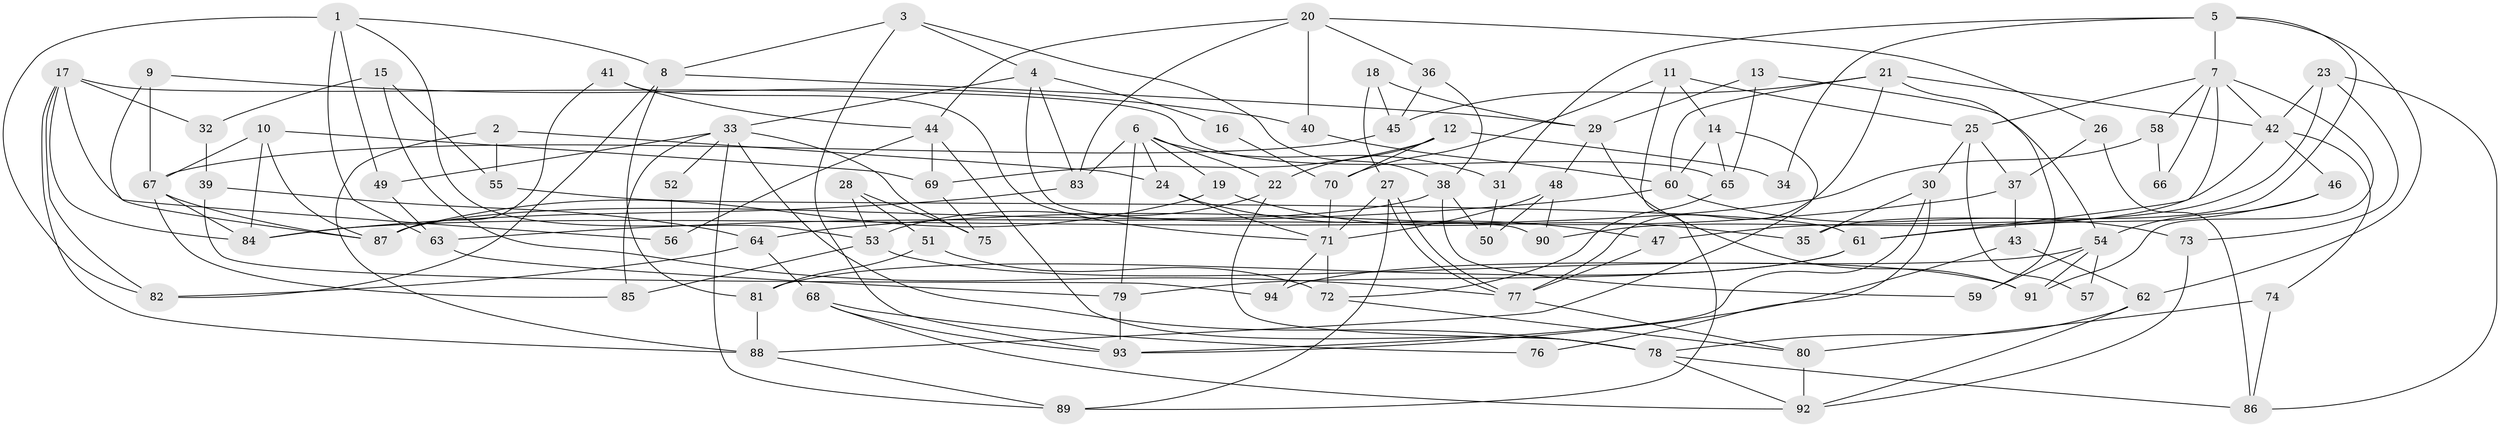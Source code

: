 // Generated by graph-tools (version 1.1) at 2025/14/03/09/25 04:14:56]
// undirected, 94 vertices, 188 edges
graph export_dot {
graph [start="1"]
  node [color=gray90,style=filled];
  1;
  2;
  3;
  4;
  5;
  6;
  7;
  8;
  9;
  10;
  11;
  12;
  13;
  14;
  15;
  16;
  17;
  18;
  19;
  20;
  21;
  22;
  23;
  24;
  25;
  26;
  27;
  28;
  29;
  30;
  31;
  32;
  33;
  34;
  35;
  36;
  37;
  38;
  39;
  40;
  41;
  42;
  43;
  44;
  45;
  46;
  47;
  48;
  49;
  50;
  51;
  52;
  53;
  54;
  55;
  56;
  57;
  58;
  59;
  60;
  61;
  62;
  63;
  64;
  65;
  66;
  67;
  68;
  69;
  70;
  71;
  72;
  73;
  74;
  75;
  76;
  77;
  78;
  79;
  80;
  81;
  82;
  83;
  84;
  85;
  86;
  87;
  88;
  89;
  90;
  91;
  92;
  93;
  94;
  1 -- 82;
  1 -- 63;
  1 -- 8;
  1 -- 49;
  1 -- 53;
  2 -- 55;
  2 -- 88;
  2 -- 24;
  3 -- 8;
  3 -- 93;
  3 -- 4;
  3 -- 38;
  4 -- 33;
  4 -- 16;
  4 -- 83;
  4 -- 90;
  5 -- 7;
  5 -- 62;
  5 -- 31;
  5 -- 34;
  5 -- 35;
  6 -- 79;
  6 -- 83;
  6 -- 19;
  6 -- 22;
  6 -- 24;
  6 -- 31;
  7 -- 42;
  7 -- 91;
  7 -- 25;
  7 -- 58;
  7 -- 61;
  7 -- 66;
  8 -- 82;
  8 -- 29;
  8 -- 81;
  9 -- 67;
  9 -- 87;
  9 -- 40;
  10 -- 87;
  10 -- 69;
  10 -- 67;
  10 -- 84;
  11 -- 89;
  11 -- 25;
  11 -- 14;
  11 -- 70;
  12 -- 70;
  12 -- 22;
  12 -- 34;
  12 -- 69;
  13 -- 29;
  13 -- 65;
  13 -- 54;
  14 -- 60;
  14 -- 65;
  14 -- 88;
  15 -- 32;
  15 -- 77;
  15 -- 55;
  16 -- 70;
  17 -- 65;
  17 -- 88;
  17 -- 32;
  17 -- 56;
  17 -- 82;
  17 -- 84;
  18 -- 45;
  18 -- 29;
  18 -- 27;
  19 -- 87;
  19 -- 35;
  20 -- 83;
  20 -- 44;
  20 -- 26;
  20 -- 36;
  20 -- 40;
  21 -- 59;
  21 -- 45;
  21 -- 42;
  21 -- 60;
  21 -- 77;
  22 -- 78;
  22 -- 53;
  23 -- 47;
  23 -- 42;
  23 -- 73;
  23 -- 86;
  24 -- 47;
  24 -- 71;
  25 -- 37;
  25 -- 30;
  25 -- 57;
  26 -- 86;
  26 -- 37;
  27 -- 77;
  27 -- 77;
  27 -- 71;
  27 -- 89;
  28 -- 75;
  28 -- 53;
  28 -- 51;
  29 -- 48;
  29 -- 91;
  30 -- 35;
  30 -- 76;
  30 -- 93;
  31 -- 50;
  32 -- 39;
  33 -- 78;
  33 -- 85;
  33 -- 49;
  33 -- 52;
  33 -- 75;
  33 -- 89;
  36 -- 38;
  36 -- 45;
  37 -- 43;
  37 -- 64;
  38 -- 50;
  38 -- 59;
  38 -- 87;
  39 -- 94;
  39 -- 64;
  40 -- 60;
  41 -- 87;
  41 -- 71;
  41 -- 44;
  42 -- 46;
  42 -- 74;
  42 -- 90;
  43 -- 93;
  43 -- 62;
  44 -- 78;
  44 -- 56;
  44 -- 69;
  45 -- 67;
  46 -- 61;
  46 -- 54;
  47 -- 77;
  48 -- 71;
  48 -- 90;
  48 -- 50;
  49 -- 63;
  51 -- 81;
  51 -- 72;
  52 -- 56;
  53 -- 85;
  53 -- 91;
  54 -- 91;
  54 -- 57;
  54 -- 59;
  54 -- 94;
  55 -- 61;
  58 -- 84;
  58 -- 66;
  60 -- 63;
  60 -- 73;
  61 -- 81;
  61 -- 79;
  62 -- 92;
  62 -- 78;
  63 -- 79;
  64 -- 68;
  64 -- 82;
  65 -- 72;
  67 -- 84;
  67 -- 85;
  67 -- 87;
  68 -- 93;
  68 -- 92;
  68 -- 76;
  69 -- 75;
  70 -- 71;
  71 -- 72;
  71 -- 94;
  72 -- 80;
  73 -- 92;
  74 -- 80;
  74 -- 86;
  77 -- 80;
  78 -- 92;
  78 -- 86;
  79 -- 93;
  80 -- 92;
  81 -- 88;
  83 -- 84;
  88 -- 89;
}
